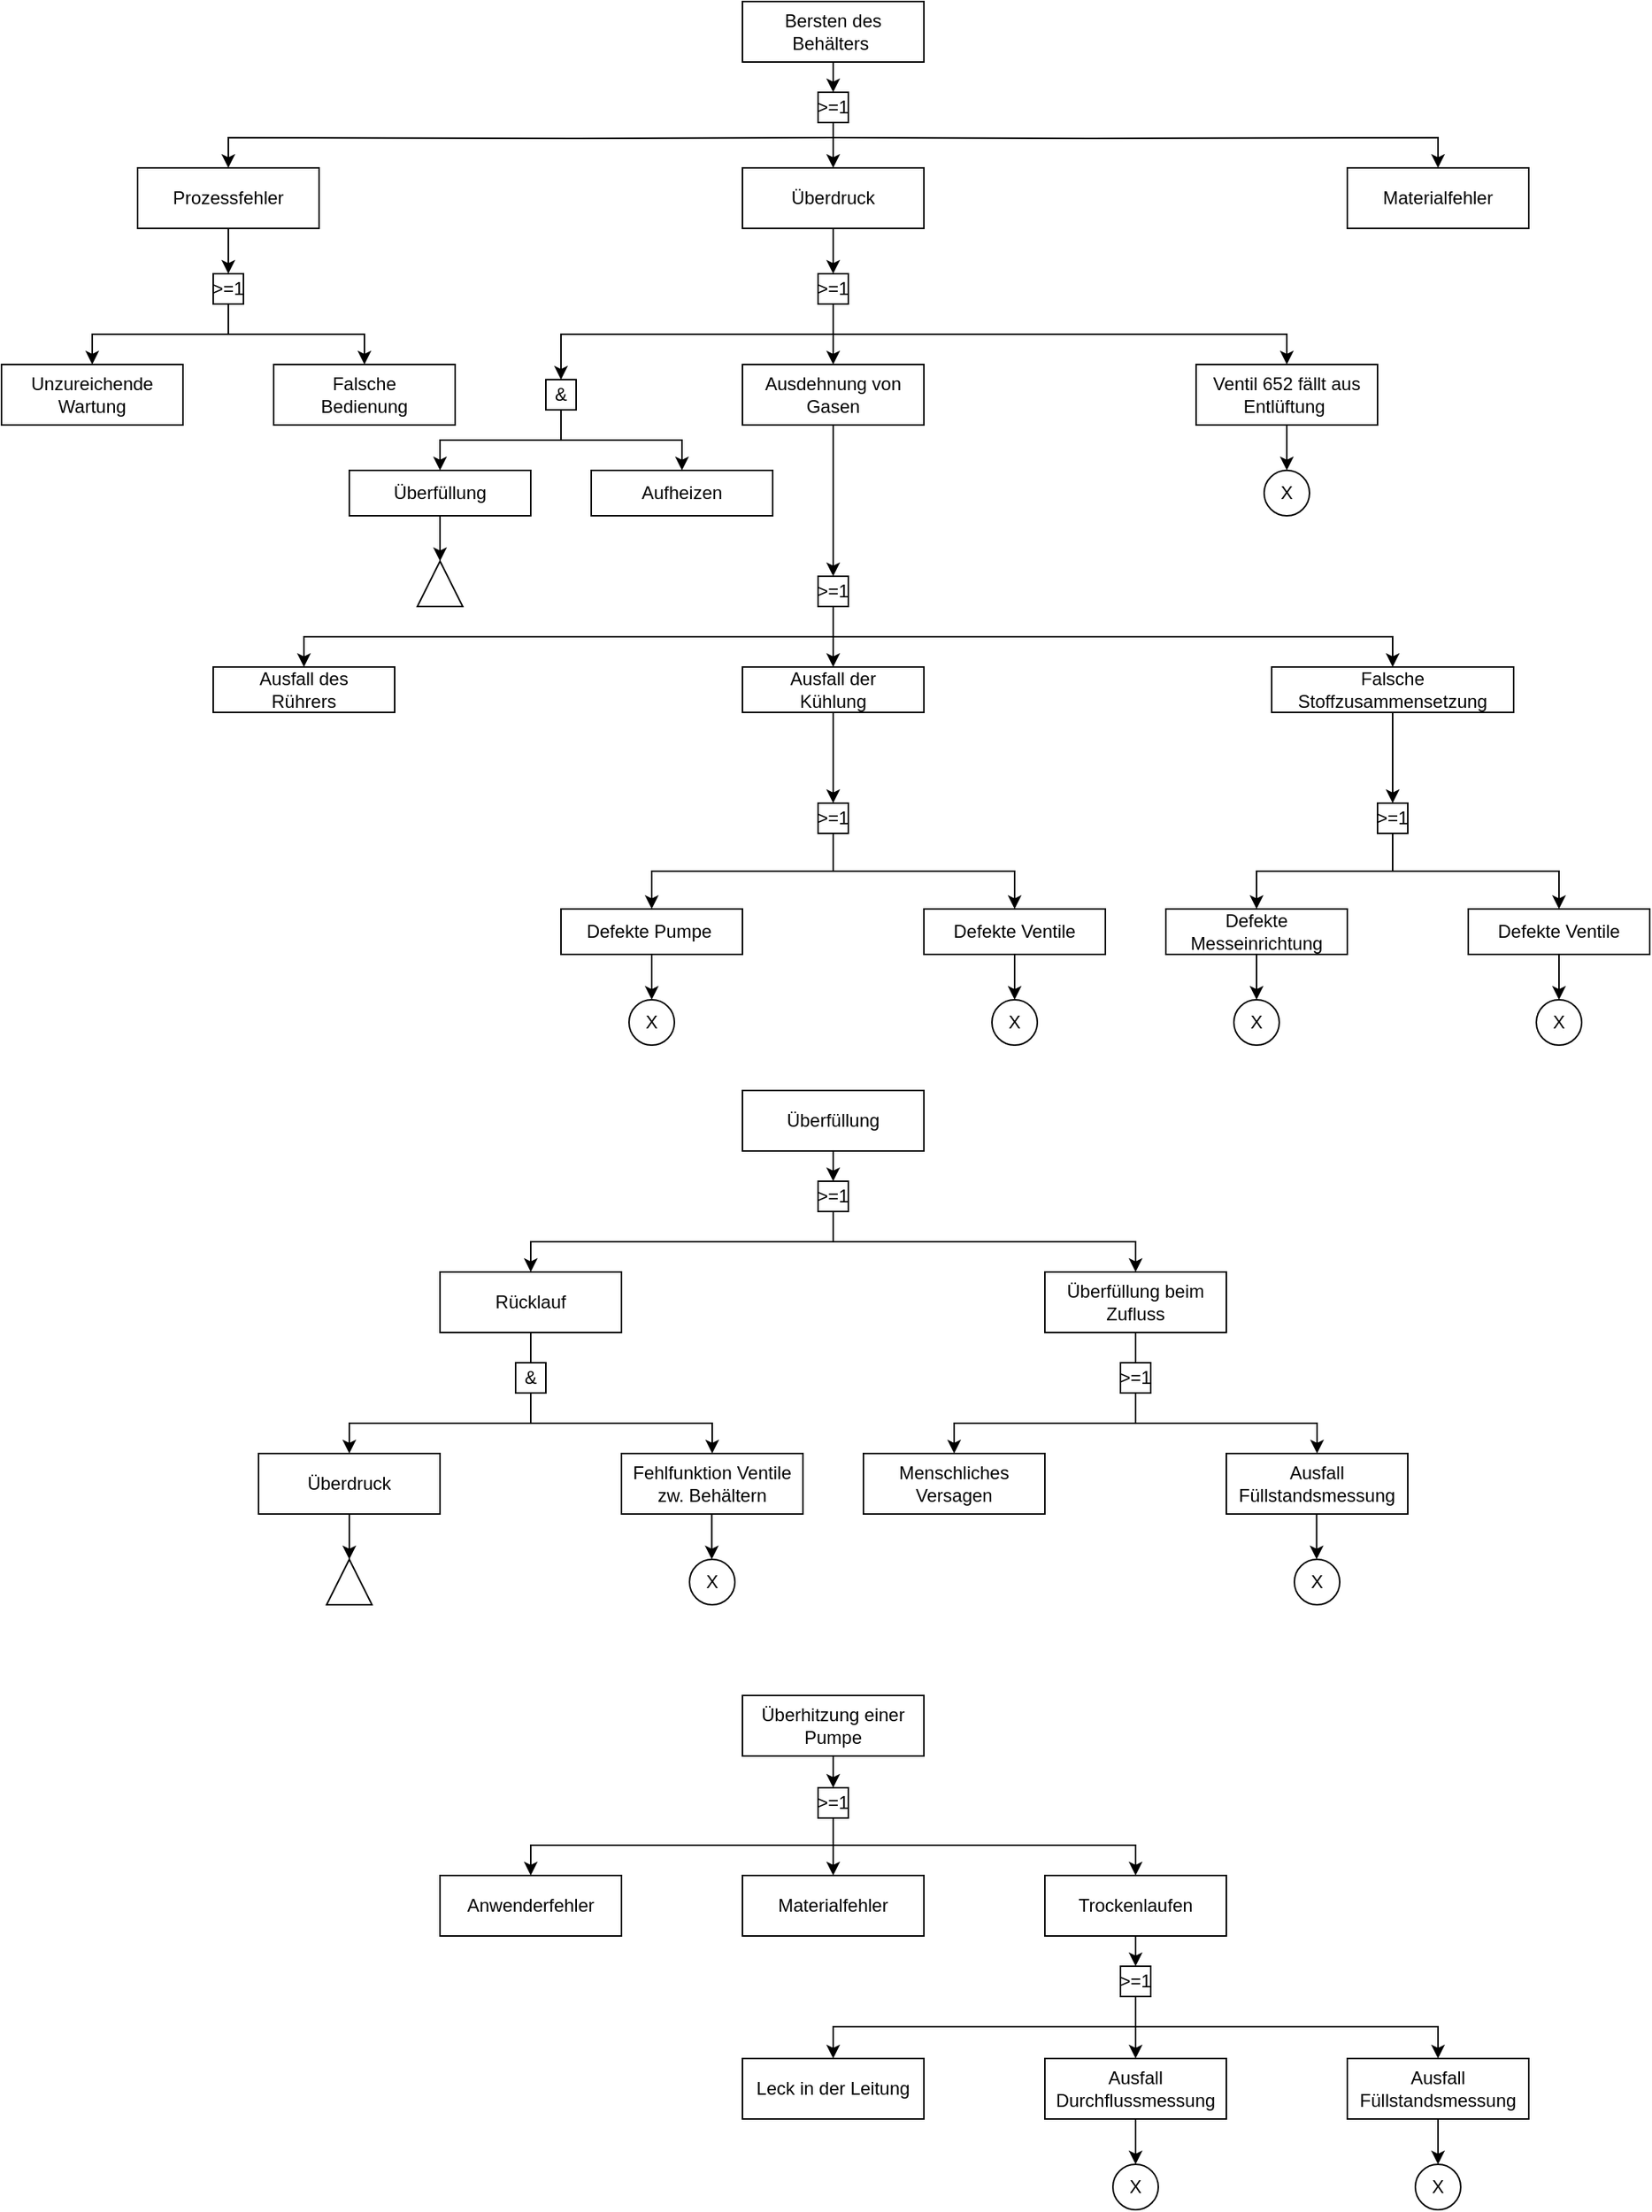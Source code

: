 <mxfile version="22.1.2" type="device">
  <diagram name="Seite-1" id="NOH5letZRoVpFkiMC0ow">
    <mxGraphModel dx="1687" dy="984" grid="1" gridSize="10" guides="1" tooltips="1" connect="1" arrows="1" fold="1" page="1" pageScale="1" pageWidth="1169" pageHeight="827" math="0" shadow="0">
      <root>
        <mxCell id="0" />
        <mxCell id="1" parent="0" />
        <mxCell id="BTW68RFZrn8EvRwFuk39-18" style="edgeStyle=orthogonalEdgeStyle;rounded=0;orthogonalLoop=1;jettySize=auto;html=1;entryX=0.5;entryY=0;entryDx=0;entryDy=0;" parent="1" target="BTW68RFZrn8EvRwFuk39-3" edge="1">
          <mxGeometry relative="1" as="geometry">
            <mxPoint x="580" y="90" as="sourcePoint" />
          </mxGeometry>
        </mxCell>
        <mxCell id="BTW68RFZrn8EvRwFuk39-19" style="edgeStyle=orthogonalEdgeStyle;rounded=0;orthogonalLoop=1;jettySize=auto;html=1;entryX=0.5;entryY=0;entryDx=0;entryDy=0;" parent="1" target="BTW68RFZrn8EvRwFuk39-2" edge="1">
          <mxGeometry relative="1" as="geometry">
            <mxPoint x="580" y="90" as="sourcePoint" />
          </mxGeometry>
        </mxCell>
        <mxCell id="BTW68RFZrn8EvRwFuk39-69" style="edgeStyle=orthogonalEdgeStyle;rounded=0;orthogonalLoop=1;jettySize=auto;html=1;entryX=0.5;entryY=0;entryDx=0;entryDy=0;" parent="1" target="BTW68RFZrn8EvRwFuk39-4" edge="1">
          <mxGeometry relative="1" as="geometry">
            <mxPoint x="580" y="90" as="sourcePoint" />
          </mxGeometry>
        </mxCell>
        <mxCell id="BTW68RFZrn8EvRwFuk39-1" value="Bersten des&lt;br/&gt;Behälters&amp;nbsp;" style="rounded=0;whiteSpace=wrap;html=1;" parent="1" vertex="1">
          <mxGeometry x="520" width="120" height="40" as="geometry" />
        </mxCell>
        <mxCell id="BTW68RFZrn8EvRwFuk39-16" style="edgeStyle=orthogonalEdgeStyle;rounded=0;orthogonalLoop=1;jettySize=auto;html=1;exitX=0.5;exitY=1;exitDx=0;exitDy=0;entryX=0.5;entryY=0;entryDx=0;entryDy=0;" parent="1" source="BTW68RFZrn8EvRwFuk39-2" target="BTW68RFZrn8EvRwFuk39-13" edge="1">
          <mxGeometry relative="1" as="geometry" />
        </mxCell>
        <mxCell id="BTW68RFZrn8EvRwFuk39-2" value="Überdruck" style="rounded=0;whiteSpace=wrap;html=1;" parent="1" vertex="1">
          <mxGeometry x="520" y="110" width="120" height="40" as="geometry" />
        </mxCell>
        <mxCell id="BTW68RFZrn8EvRwFuk39-9" style="edgeStyle=orthogonalEdgeStyle;rounded=0;orthogonalLoop=1;jettySize=auto;html=1;exitX=0.5;exitY=1;exitDx=0;exitDy=0;entryX=0.5;entryY=0;entryDx=0;entryDy=0;" parent="1" source="BTW68RFZrn8EvRwFuk39-3" target="BTW68RFZrn8EvRwFuk39-5" edge="1">
          <mxGeometry relative="1" as="geometry" />
        </mxCell>
        <mxCell id="BTW68RFZrn8EvRwFuk39-3" value="Prozessfehler" style="rounded=0;whiteSpace=wrap;html=1;" parent="1" vertex="1">
          <mxGeometry x="120" y="110" width="120" height="40" as="geometry" />
        </mxCell>
        <mxCell id="BTW68RFZrn8EvRwFuk39-4" value="Materialfehler" style="rounded=0;whiteSpace=wrap;html=1;" parent="1" vertex="1">
          <mxGeometry x="920" y="110" width="120" height="40" as="geometry" />
        </mxCell>
        <mxCell id="BTW68RFZrn8EvRwFuk39-11" style="edgeStyle=orthogonalEdgeStyle;rounded=0;orthogonalLoop=1;jettySize=auto;html=1;exitX=0.5;exitY=1;exitDx=0;exitDy=0;entryX=0.5;entryY=0;entryDx=0;entryDy=0;" parent="1" source="BTW68RFZrn8EvRwFuk39-5" target="BTW68RFZrn8EvRwFuk39-6" edge="1">
          <mxGeometry relative="1" as="geometry" />
        </mxCell>
        <mxCell id="BTW68RFZrn8EvRwFuk39-12" style="edgeStyle=orthogonalEdgeStyle;rounded=0;orthogonalLoop=1;jettySize=auto;html=1;exitX=0.5;exitY=1;exitDx=0;exitDy=0;" parent="1" source="BTW68RFZrn8EvRwFuk39-5" target="BTW68RFZrn8EvRwFuk39-7" edge="1">
          <mxGeometry relative="1" as="geometry" />
        </mxCell>
        <mxCell id="BTW68RFZrn8EvRwFuk39-5" value="&amp;gt;=1" style="whiteSpace=wrap;html=1;aspect=fixed;" parent="1" vertex="1">
          <mxGeometry x="170" y="180" width="20" height="20" as="geometry" />
        </mxCell>
        <mxCell id="BTW68RFZrn8EvRwFuk39-6" value="Unzureichende&lt;br/&gt;Wartung&lt;br/&gt;" style="rounded=0;whiteSpace=wrap;html=1;" parent="1" vertex="1">
          <mxGeometry x="30" y="240" width="120" height="40" as="geometry" />
        </mxCell>
        <mxCell id="BTW68RFZrn8EvRwFuk39-7" value="Falsche&lt;br/&gt;Bedienung" style="rounded=0;whiteSpace=wrap;html=1;" parent="1" vertex="1">
          <mxGeometry x="210" y="240" width="120" height="40" as="geometry" />
        </mxCell>
        <mxCell id="BTW68RFZrn8EvRwFuk39-21" style="edgeStyle=orthogonalEdgeStyle;rounded=0;orthogonalLoop=1;jettySize=auto;html=1;exitX=0.5;exitY=1;exitDx=0;exitDy=0;entryX=0.5;entryY=0;entryDx=0;entryDy=0;" parent="1" source="BTW68RFZrn8EvRwFuk39-13" target="BTW68RFZrn8EvRwFuk39-17" edge="1">
          <mxGeometry relative="1" as="geometry">
            <Array as="points">
              <mxPoint x="580" y="220" />
              <mxPoint x="400" y="220" />
            </Array>
          </mxGeometry>
        </mxCell>
        <mxCell id="BTW68RFZrn8EvRwFuk39-29" style="edgeStyle=orthogonalEdgeStyle;rounded=0;orthogonalLoop=1;jettySize=auto;html=1;exitX=0.5;exitY=1;exitDx=0;exitDy=0;" parent="1" source="BTW68RFZrn8EvRwFuk39-13" target="BTW68RFZrn8EvRwFuk39-14" edge="1">
          <mxGeometry relative="1" as="geometry" />
        </mxCell>
        <mxCell id="BTW68RFZrn8EvRwFuk39-66" style="edgeStyle=orthogonalEdgeStyle;rounded=0;orthogonalLoop=1;jettySize=auto;html=1;exitX=0.5;exitY=1;exitDx=0;exitDy=0;" parent="1" source="BTW68RFZrn8EvRwFuk39-13" target="BTW68RFZrn8EvRwFuk39-15" edge="1">
          <mxGeometry relative="1" as="geometry">
            <Array as="points">
              <mxPoint x="580" y="220" />
              <mxPoint x="880" y="220" />
            </Array>
          </mxGeometry>
        </mxCell>
        <mxCell id="BTW68RFZrn8EvRwFuk39-13" value="&amp;gt;=1" style="whiteSpace=wrap;html=1;aspect=fixed;" parent="1" vertex="1">
          <mxGeometry x="570" y="180" width="20" height="20" as="geometry" />
        </mxCell>
        <mxCell id="BTW68RFZrn8EvRwFuk39-35" style="edgeStyle=orthogonalEdgeStyle;rounded=0;orthogonalLoop=1;jettySize=auto;html=1;exitX=0.5;exitY=1;exitDx=0;exitDy=0;entryX=0.5;entryY=0;entryDx=0;entryDy=0;" parent="1" source="BTW68RFZrn8EvRwFuk39-14" target="BTW68RFZrn8EvRwFuk39-32" edge="1">
          <mxGeometry relative="1" as="geometry" />
        </mxCell>
        <mxCell id="BTW68RFZrn8EvRwFuk39-14" value="Ausdehnung von&lt;br/&gt;Gasen" style="rounded=0;whiteSpace=wrap;html=1;" parent="1" vertex="1">
          <mxGeometry x="520" y="240" width="120" height="40" as="geometry" />
        </mxCell>
        <mxCell id="BTW68RFZrn8EvRwFuk39-68" style="edgeStyle=orthogonalEdgeStyle;rounded=0;orthogonalLoop=1;jettySize=auto;html=1;exitX=0.5;exitY=1;exitDx=0;exitDy=0;entryX=0.5;entryY=0;entryDx=0;entryDy=0;" parent="1" source="BTW68RFZrn8EvRwFuk39-15" target="BTW68RFZrn8EvRwFuk39-67" edge="1">
          <mxGeometry relative="1" as="geometry" />
        </mxCell>
        <mxCell id="BTW68RFZrn8EvRwFuk39-15" value="Ventil 652 fällt aus&lt;br/&gt;Entlüftung&amp;nbsp;" style="rounded=0;whiteSpace=wrap;html=1;" parent="1" vertex="1">
          <mxGeometry x="820" y="240" width="120" height="40" as="geometry" />
        </mxCell>
        <mxCell id="BTW68RFZrn8EvRwFuk39-25" style="edgeStyle=orthogonalEdgeStyle;rounded=0;orthogonalLoop=1;jettySize=auto;html=1;exitX=0.5;exitY=1;exitDx=0;exitDy=0;entryX=0.5;entryY=0;entryDx=0;entryDy=0;" parent="1" source="BTW68RFZrn8EvRwFuk39-17" target="BTW68RFZrn8EvRwFuk39-23" edge="1">
          <mxGeometry relative="1" as="geometry" />
        </mxCell>
        <mxCell id="BTW68RFZrn8EvRwFuk39-26" style="edgeStyle=orthogonalEdgeStyle;rounded=0;orthogonalLoop=1;jettySize=auto;html=1;exitX=0.5;exitY=1;exitDx=0;exitDy=0;entryX=0.5;entryY=0;entryDx=0;entryDy=0;" parent="1" source="BTW68RFZrn8EvRwFuk39-17" target="BTW68RFZrn8EvRwFuk39-22" edge="1">
          <mxGeometry relative="1" as="geometry" />
        </mxCell>
        <mxCell id="BTW68RFZrn8EvRwFuk39-17" value="&amp;amp;" style="whiteSpace=wrap;html=1;aspect=fixed;" parent="1" vertex="1">
          <mxGeometry x="390" y="250" width="20" height="20" as="geometry" />
        </mxCell>
        <mxCell id="BTW68RFZrn8EvRwFuk39-22" value="Aufheizen" style="rounded=0;whiteSpace=wrap;html=1;" parent="1" vertex="1">
          <mxGeometry x="420" y="310" width="120" height="30" as="geometry" />
        </mxCell>
        <mxCell id="BTW68RFZrn8EvRwFuk39-23" value="Überfüllung" style="rounded=0;whiteSpace=wrap;html=1;" parent="1" vertex="1">
          <mxGeometry x="260" y="310" width="120" height="30" as="geometry" />
        </mxCell>
        <mxCell id="BTW68RFZrn8EvRwFuk39-39" style="edgeStyle=orthogonalEdgeStyle;rounded=0;orthogonalLoop=1;jettySize=auto;html=1;exitX=0.5;exitY=1;exitDx=0;exitDy=0;entryX=0.5;entryY=0;entryDx=0;entryDy=0;" parent="1" source="BTW68RFZrn8EvRwFuk39-32" target="BTW68RFZrn8EvRwFuk39-38" edge="1">
          <mxGeometry relative="1" as="geometry" />
        </mxCell>
        <mxCell id="BTW68RFZrn8EvRwFuk39-40" style="edgeStyle=orthogonalEdgeStyle;rounded=0;orthogonalLoop=1;jettySize=auto;html=1;exitX=0.5;exitY=1;exitDx=0;exitDy=0;entryX=0.5;entryY=0;entryDx=0;entryDy=0;" parent="1" source="BTW68RFZrn8EvRwFuk39-32" target="BTW68RFZrn8EvRwFuk39-36" edge="1">
          <mxGeometry relative="1" as="geometry" />
        </mxCell>
        <mxCell id="BTW68RFZrn8EvRwFuk39-41" style="edgeStyle=orthogonalEdgeStyle;rounded=0;orthogonalLoop=1;jettySize=auto;html=1;exitX=0.5;exitY=1;exitDx=0;exitDy=0;entryX=0.5;entryY=0;entryDx=0;entryDy=0;" parent="1" source="BTW68RFZrn8EvRwFuk39-32" target="BTW68RFZrn8EvRwFuk39-37" edge="1">
          <mxGeometry relative="1" as="geometry" />
        </mxCell>
        <mxCell id="BTW68RFZrn8EvRwFuk39-32" value="&amp;gt;=1" style="whiteSpace=wrap;html=1;aspect=fixed;" parent="1" vertex="1">
          <mxGeometry x="570" y="380" width="20" height="20" as="geometry" />
        </mxCell>
        <mxCell id="BTW68RFZrn8EvRwFuk39-50" style="edgeStyle=orthogonalEdgeStyle;rounded=0;orthogonalLoop=1;jettySize=auto;html=1;exitX=0.5;exitY=1;exitDx=0;exitDy=0;entryX=0.5;entryY=0;entryDx=0;entryDy=0;" parent="1" source="BTW68RFZrn8EvRwFuk39-36" target="BTW68RFZrn8EvRwFuk39-49" edge="1">
          <mxGeometry relative="1" as="geometry" />
        </mxCell>
        <mxCell id="BTW68RFZrn8EvRwFuk39-36" value="Falsche&lt;br/&gt;Stoffzusammensetzung" style="rounded=0;whiteSpace=wrap;html=1;" parent="1" vertex="1">
          <mxGeometry x="870" y="440" width="160" height="30" as="geometry" />
        </mxCell>
        <mxCell id="BTW68RFZrn8EvRwFuk39-43" style="edgeStyle=orthogonalEdgeStyle;rounded=0;orthogonalLoop=1;jettySize=auto;html=1;exitX=0.5;exitY=1;exitDx=0;exitDy=0;entryX=0.5;entryY=0;entryDx=0;entryDy=0;" parent="1" source="BTW68RFZrn8EvRwFuk39-37" target="BTW68RFZrn8EvRwFuk39-42" edge="1">
          <mxGeometry relative="1" as="geometry" />
        </mxCell>
        <mxCell id="BTW68RFZrn8EvRwFuk39-37" value="Ausfall der&lt;br/&gt;Kühlung&lt;br/&gt;" style="rounded=0;whiteSpace=wrap;html=1;" parent="1" vertex="1">
          <mxGeometry x="520" y="440" width="120" height="30" as="geometry" />
        </mxCell>
        <mxCell id="BTW68RFZrn8EvRwFuk39-38" value="Ausfall des&lt;br/&gt;Rührers" style="rounded=0;whiteSpace=wrap;html=1;" parent="1" vertex="1">
          <mxGeometry x="170" y="440" width="120" height="30" as="geometry" />
        </mxCell>
        <mxCell id="BTW68RFZrn8EvRwFuk39-46" style="edgeStyle=orthogonalEdgeStyle;rounded=0;orthogonalLoop=1;jettySize=auto;html=1;exitX=0.5;exitY=1;exitDx=0;exitDy=0;entryX=0.5;entryY=0;entryDx=0;entryDy=0;" parent="1" source="BTW68RFZrn8EvRwFuk39-42" target="BTW68RFZrn8EvRwFuk39-45" edge="1">
          <mxGeometry relative="1" as="geometry" />
        </mxCell>
        <mxCell id="BTW68RFZrn8EvRwFuk39-47" style="edgeStyle=orthogonalEdgeStyle;rounded=0;orthogonalLoop=1;jettySize=auto;html=1;exitX=0.5;exitY=1;exitDx=0;exitDy=0;" parent="1" source="BTW68RFZrn8EvRwFuk39-42" target="BTW68RFZrn8EvRwFuk39-44" edge="1">
          <mxGeometry relative="1" as="geometry" />
        </mxCell>
        <mxCell id="BTW68RFZrn8EvRwFuk39-42" value="&amp;gt;=1" style="whiteSpace=wrap;html=1;aspect=fixed;" parent="1" vertex="1">
          <mxGeometry x="570" y="530" width="20" height="20" as="geometry" />
        </mxCell>
        <mxCell id="BTW68RFZrn8EvRwFuk39-61" style="edgeStyle=orthogonalEdgeStyle;rounded=0;orthogonalLoop=1;jettySize=auto;html=1;exitX=0.5;exitY=1;exitDx=0;exitDy=0;entryX=0.5;entryY=0;entryDx=0;entryDy=0;" parent="1" source="BTW68RFZrn8EvRwFuk39-44" target="BTW68RFZrn8EvRwFuk39-60" edge="1">
          <mxGeometry relative="1" as="geometry" />
        </mxCell>
        <mxCell id="BTW68RFZrn8EvRwFuk39-44" value="Defekte Ventile" style="rounded=0;whiteSpace=wrap;html=1;" parent="1" vertex="1">
          <mxGeometry x="640" y="600" width="120" height="30" as="geometry" />
        </mxCell>
        <mxCell id="BTW68RFZrn8EvRwFuk39-57" style="edgeStyle=orthogonalEdgeStyle;rounded=0;orthogonalLoop=1;jettySize=auto;html=1;exitX=0.5;exitY=1;exitDx=0;exitDy=0;entryX=0.5;entryY=0;entryDx=0;entryDy=0;" parent="1" source="BTW68RFZrn8EvRwFuk39-45" target="BTW68RFZrn8EvRwFuk39-56" edge="1">
          <mxGeometry relative="1" as="geometry" />
        </mxCell>
        <mxCell id="BTW68RFZrn8EvRwFuk39-45" value="Defekte Pumpe&amp;nbsp;" style="rounded=0;whiteSpace=wrap;html=1;" parent="1" vertex="1">
          <mxGeometry x="400" y="600" width="120" height="30" as="geometry" />
        </mxCell>
        <mxCell id="BTW68RFZrn8EvRwFuk39-54" style="edgeStyle=orthogonalEdgeStyle;rounded=0;orthogonalLoop=1;jettySize=auto;html=1;exitX=0.5;exitY=1;exitDx=0;exitDy=0;" parent="1" source="BTW68RFZrn8EvRwFuk39-49" target="BTW68RFZrn8EvRwFuk39-52" edge="1">
          <mxGeometry relative="1" as="geometry" />
        </mxCell>
        <mxCell id="BTW68RFZrn8EvRwFuk39-55" style="edgeStyle=orthogonalEdgeStyle;rounded=0;orthogonalLoop=1;jettySize=auto;html=1;exitX=0.5;exitY=1;exitDx=0;exitDy=0;" parent="1" source="BTW68RFZrn8EvRwFuk39-49" target="BTW68RFZrn8EvRwFuk39-53" edge="1">
          <mxGeometry relative="1" as="geometry" />
        </mxCell>
        <mxCell id="BTW68RFZrn8EvRwFuk39-49" value="&amp;gt;=1" style="whiteSpace=wrap;html=1;aspect=fixed;" parent="1" vertex="1">
          <mxGeometry x="940" y="530" width="20" height="20" as="geometry" />
        </mxCell>
        <mxCell id="BTW68RFZrn8EvRwFuk39-63" style="edgeStyle=orthogonalEdgeStyle;rounded=0;orthogonalLoop=1;jettySize=auto;html=1;exitX=0.5;exitY=1;exitDx=0;exitDy=0;entryX=0.5;entryY=0;entryDx=0;entryDy=0;" parent="1" source="BTW68RFZrn8EvRwFuk39-52" target="BTW68RFZrn8EvRwFuk39-59" edge="1">
          <mxGeometry relative="1" as="geometry" />
        </mxCell>
        <mxCell id="BTW68RFZrn8EvRwFuk39-52" value="Defekte&lt;br/&gt;Messeinrichtung" style="rounded=0;whiteSpace=wrap;html=1;" parent="1" vertex="1">
          <mxGeometry x="800" y="600" width="120" height="30" as="geometry" />
        </mxCell>
        <mxCell id="BTW68RFZrn8EvRwFuk39-65" style="edgeStyle=orthogonalEdgeStyle;rounded=0;orthogonalLoop=1;jettySize=auto;html=1;exitX=0.5;exitY=1;exitDx=0;exitDy=0;" parent="1" source="BTW68RFZrn8EvRwFuk39-53" target="BTW68RFZrn8EvRwFuk39-58" edge="1">
          <mxGeometry relative="1" as="geometry" />
        </mxCell>
        <mxCell id="BTW68RFZrn8EvRwFuk39-53" value="Defekte Ventile" style="rounded=0;whiteSpace=wrap;html=1;" parent="1" vertex="1">
          <mxGeometry x="1000" y="600" width="120" height="30" as="geometry" />
        </mxCell>
        <mxCell id="BTW68RFZrn8EvRwFuk39-56" value="X" style="ellipse;whiteSpace=wrap;html=1;aspect=fixed;" parent="1" vertex="1">
          <mxGeometry x="445" y="660" width="30" height="30" as="geometry" />
        </mxCell>
        <mxCell id="BTW68RFZrn8EvRwFuk39-58" value="X" style="ellipse;whiteSpace=wrap;html=1;aspect=fixed;" parent="1" vertex="1">
          <mxGeometry x="1045" y="660" width="30" height="30" as="geometry" />
        </mxCell>
        <mxCell id="BTW68RFZrn8EvRwFuk39-59" value="X" style="ellipse;whiteSpace=wrap;html=1;aspect=fixed;" parent="1" vertex="1">
          <mxGeometry x="845" y="660" width="30" height="30" as="geometry" />
        </mxCell>
        <mxCell id="BTW68RFZrn8EvRwFuk39-60" value="X" style="ellipse;whiteSpace=wrap;html=1;aspect=fixed;" parent="1" vertex="1">
          <mxGeometry x="685" y="660" width="30" height="30" as="geometry" />
        </mxCell>
        <mxCell id="BTW68RFZrn8EvRwFuk39-67" value="X" style="ellipse;whiteSpace=wrap;html=1;aspect=fixed;" parent="1" vertex="1">
          <mxGeometry x="865" y="310" width="30" height="30" as="geometry" />
        </mxCell>
        <mxCell id="foFGb4EaRCftCRZ8EJYG-1" value="&amp;gt;=1" style="whiteSpace=wrap;html=1;aspect=fixed;" vertex="1" parent="1">
          <mxGeometry x="570" y="60" width="20" height="20" as="geometry" />
        </mxCell>
        <mxCell id="foFGb4EaRCftCRZ8EJYG-2" style="edgeStyle=orthogonalEdgeStyle;rounded=0;orthogonalLoop=1;jettySize=auto;html=1;exitX=0.5;exitY=1;exitDx=0;exitDy=0;" edge="1" parent="1" source="BTW68RFZrn8EvRwFuk39-1">
          <mxGeometry relative="1" as="geometry">
            <mxPoint x="730" y="100" as="sourcePoint" />
            <mxPoint x="580" y="60" as="targetPoint" />
          </mxGeometry>
        </mxCell>
        <mxCell id="foFGb4EaRCftCRZ8EJYG-5" value="Überfüllung" style="rounded=0;whiteSpace=wrap;html=1;" vertex="1" parent="1">
          <mxGeometry x="520" y="720" width="120" height="40" as="geometry" />
        </mxCell>
        <mxCell id="foFGb4EaRCftCRZ8EJYG-6" value="Rücklauf" style="rounded=0;whiteSpace=wrap;html=1;" vertex="1" parent="1">
          <mxGeometry x="320" y="840" width="120" height="40" as="geometry" />
        </mxCell>
        <mxCell id="foFGb4EaRCftCRZ8EJYG-7" value="Überfüllung beim Zufluss" style="rounded=0;whiteSpace=wrap;html=1;" vertex="1" parent="1">
          <mxGeometry x="720" y="840" width="120" height="40" as="geometry" />
        </mxCell>
        <mxCell id="foFGb4EaRCftCRZ8EJYG-9" value="" style="endArrow=classic;html=1;rounded=0;exitX=0.5;exitY=1;exitDx=0;exitDy=0;" edge="1" parent="1" source="BTW68RFZrn8EvRwFuk39-23">
          <mxGeometry width="50" height="50" relative="1" as="geometry">
            <mxPoint x="200" y="450" as="sourcePoint" />
            <mxPoint x="320" y="370" as="targetPoint" />
          </mxGeometry>
        </mxCell>
        <mxCell id="foFGb4EaRCftCRZ8EJYG-11" value="" style="triangle;whiteSpace=wrap;html=1;rotation=-90;" vertex="1" parent="1">
          <mxGeometry x="305" y="370" width="30" height="30" as="geometry" />
        </mxCell>
        <mxCell id="foFGb4EaRCftCRZ8EJYG-13" value="&amp;gt;=1" style="whiteSpace=wrap;html=1;aspect=fixed;" vertex="1" parent="1">
          <mxGeometry x="570" y="780" width="20" height="20" as="geometry" />
        </mxCell>
        <mxCell id="foFGb4EaRCftCRZ8EJYG-14" value="" style="endArrow=classic;html=1;rounded=0;exitX=0.5;exitY=1;exitDx=0;exitDy=0;entryX=0.5;entryY=0;entryDx=0;entryDy=0;" edge="1" parent="1" source="foFGb4EaRCftCRZ8EJYG-5" target="foFGb4EaRCftCRZ8EJYG-13">
          <mxGeometry width="50" height="50" relative="1" as="geometry">
            <mxPoint x="700" y="710" as="sourcePoint" />
            <mxPoint x="750" y="660" as="targetPoint" />
          </mxGeometry>
        </mxCell>
        <mxCell id="foFGb4EaRCftCRZ8EJYG-15" value="" style="endArrow=classic;html=1;rounded=0;exitX=0.5;exitY=1;exitDx=0;exitDy=0;entryX=0.5;entryY=0;entryDx=0;entryDy=0;" edge="1" parent="1" source="foFGb4EaRCftCRZ8EJYG-13" target="foFGb4EaRCftCRZ8EJYG-7">
          <mxGeometry width="50" height="50" relative="1" as="geometry">
            <mxPoint x="700" y="710" as="sourcePoint" />
            <mxPoint x="750" y="660" as="targetPoint" />
            <Array as="points">
              <mxPoint x="580" y="820" />
              <mxPoint x="780" y="820" />
            </Array>
          </mxGeometry>
        </mxCell>
        <mxCell id="foFGb4EaRCftCRZ8EJYG-16" value="" style="endArrow=classic;html=1;rounded=0;entryX=0.5;entryY=0;entryDx=0;entryDy=0;" edge="1" parent="1" target="foFGb4EaRCftCRZ8EJYG-6">
          <mxGeometry width="50" height="50" relative="1" as="geometry">
            <mxPoint x="580" y="820" as="sourcePoint" />
            <mxPoint x="750" y="660" as="targetPoint" />
            <Array as="points">
              <mxPoint x="380" y="820" />
            </Array>
          </mxGeometry>
        </mxCell>
        <mxCell id="foFGb4EaRCftCRZ8EJYG-17" value="" style="endArrow=none;html=1;rounded=0;exitX=0.5;exitY=1;exitDx=0;exitDy=0;" edge="1" parent="1" source="foFGb4EaRCftCRZ8EJYG-1">
          <mxGeometry width="50" height="50" relative="1" as="geometry">
            <mxPoint x="600" y="120" as="sourcePoint" />
            <mxPoint x="580" y="90" as="targetPoint" />
          </mxGeometry>
        </mxCell>
        <mxCell id="foFGb4EaRCftCRZ8EJYG-20" value="Überhitzung einer Pumpe" style="rounded=0;whiteSpace=wrap;html=1;" vertex="1" parent="1">
          <mxGeometry x="520" y="1120" width="120" height="40" as="geometry" />
        </mxCell>
        <mxCell id="foFGb4EaRCftCRZ8EJYG-24" value="Überdruck" style="rounded=0;whiteSpace=wrap;html=1;" vertex="1" parent="1">
          <mxGeometry x="200" y="960" width="120" height="40" as="geometry" />
        </mxCell>
        <mxCell id="foFGb4EaRCftCRZ8EJYG-25" value="Fehlfunktion Ventile zw. Behältern" style="rounded=0;whiteSpace=wrap;html=1;" vertex="1" parent="1">
          <mxGeometry x="440" y="960" width="120" height="40" as="geometry" />
        </mxCell>
        <mxCell id="foFGb4EaRCftCRZ8EJYG-26" value="" style="triangle;whiteSpace=wrap;html=1;rotation=-90;" vertex="1" parent="1">
          <mxGeometry x="245" y="1030" width="30" height="30" as="geometry" />
        </mxCell>
        <mxCell id="foFGb4EaRCftCRZ8EJYG-27" value="X" style="ellipse;whiteSpace=wrap;html=1;aspect=fixed;" vertex="1" parent="1">
          <mxGeometry x="485" y="1030" width="30" height="30" as="geometry" />
        </mxCell>
        <mxCell id="foFGb4EaRCftCRZ8EJYG-28" value="Menschliches Versagen" style="rounded=0;whiteSpace=wrap;html=1;" vertex="1" parent="1">
          <mxGeometry x="600" y="960" width="120" height="40" as="geometry" />
        </mxCell>
        <mxCell id="foFGb4EaRCftCRZ8EJYG-29" value="Ausfall Füllstandsmessung" style="rounded=0;whiteSpace=wrap;html=1;" vertex="1" parent="1">
          <mxGeometry x="840" y="960" width="120" height="40" as="geometry" />
        </mxCell>
        <mxCell id="foFGb4EaRCftCRZ8EJYG-32" style="edgeStyle=orthogonalEdgeStyle;rounded=0;orthogonalLoop=1;jettySize=auto;html=1;exitX=0.5;exitY=1;exitDx=0;exitDy=0;entryX=0.5;entryY=0;entryDx=0;entryDy=0;" edge="1" parent="1">
          <mxGeometry relative="1" as="geometry">
            <mxPoint x="260" y="1000" as="sourcePoint" />
            <mxPoint x="260" y="1030" as="targetPoint" />
          </mxGeometry>
        </mxCell>
        <mxCell id="foFGb4EaRCftCRZ8EJYG-35" style="edgeStyle=orthogonalEdgeStyle;rounded=0;orthogonalLoop=1;jettySize=auto;html=1;exitX=0.5;exitY=1;exitDx=0;exitDy=0;entryX=0.5;entryY=0;entryDx=0;entryDy=0;" edge="1" parent="1">
          <mxGeometry relative="1" as="geometry">
            <mxPoint x="499.71" y="1000" as="sourcePoint" />
            <mxPoint x="499.71" y="1030" as="targetPoint" />
          </mxGeometry>
        </mxCell>
        <mxCell id="foFGb4EaRCftCRZ8EJYG-36" value="" style="endArrow=classic;html=1;rounded=0;exitX=0.5;exitY=1;exitDx=0;exitDy=0;entryX=0.5;entryY=0;entryDx=0;entryDy=0;" edge="1" parent="1" source="foFGb4EaRCftCRZ8EJYG-46" target="foFGb4EaRCftCRZ8EJYG-24">
          <mxGeometry width="50" height="50" relative="1" as="geometry">
            <mxPoint x="440" y="890" as="sourcePoint" />
            <mxPoint x="490" y="840" as="targetPoint" />
            <Array as="points">
              <mxPoint x="380" y="940" />
              <mxPoint x="260" y="940" />
            </Array>
          </mxGeometry>
        </mxCell>
        <mxCell id="foFGb4EaRCftCRZ8EJYG-37" value="" style="endArrow=classic;html=1;rounded=0;entryX=0.5;entryY=0;entryDx=0;entryDy=0;" edge="1" parent="1" target="foFGb4EaRCftCRZ8EJYG-25">
          <mxGeometry width="50" height="50" relative="1" as="geometry">
            <mxPoint x="380" y="940" as="sourcePoint" />
            <mxPoint x="490" y="840" as="targetPoint" />
            <Array as="points">
              <mxPoint x="500" y="940" />
            </Array>
          </mxGeometry>
        </mxCell>
        <mxCell id="foFGb4EaRCftCRZ8EJYG-38" value="" style="endArrow=classic;html=1;rounded=0;entryX=0.5;entryY=0;entryDx=0;entryDy=0;exitX=0.5;exitY=1;exitDx=0;exitDy=0;" edge="1" parent="1" source="foFGb4EaRCftCRZ8EJYG-7" target="foFGb4EaRCftCRZ8EJYG-28">
          <mxGeometry width="50" height="50" relative="1" as="geometry">
            <mxPoint x="600" y="900" as="sourcePoint" />
            <mxPoint x="650" y="850" as="targetPoint" />
            <Array as="points">
              <mxPoint x="780" y="940" />
              <mxPoint x="660" y="940" />
            </Array>
          </mxGeometry>
        </mxCell>
        <mxCell id="foFGb4EaRCftCRZ8EJYG-39" value="" style="endArrow=classic;html=1;rounded=0;entryX=0.5;entryY=0;entryDx=0;entryDy=0;" edge="1" parent="1" target="foFGb4EaRCftCRZ8EJYG-29">
          <mxGeometry width="50" height="50" relative="1" as="geometry">
            <mxPoint x="780" y="940" as="sourcePoint" />
            <mxPoint x="680" y="840" as="targetPoint" />
            <Array as="points">
              <mxPoint x="900" y="940" />
            </Array>
          </mxGeometry>
        </mxCell>
        <mxCell id="foFGb4EaRCftCRZ8EJYG-40" value="Trockenlaufen" style="rounded=0;whiteSpace=wrap;html=1;" vertex="1" parent="1">
          <mxGeometry x="720" y="1239" width="120" height="40" as="geometry" />
        </mxCell>
        <mxCell id="foFGb4EaRCftCRZ8EJYG-41" value="Materialfehler" style="rounded=0;whiteSpace=wrap;html=1;" vertex="1" parent="1">
          <mxGeometry x="520" y="1239" width="120" height="40" as="geometry" />
        </mxCell>
        <mxCell id="foFGb4EaRCftCRZ8EJYG-42" value="Anwenderfehler" style="rounded=0;whiteSpace=wrap;html=1;" vertex="1" parent="1">
          <mxGeometry x="320" y="1239" width="120" height="40" as="geometry" />
        </mxCell>
        <mxCell id="foFGb4EaRCftCRZ8EJYG-43" value="Leck in der Leitung" style="rounded=0;whiteSpace=wrap;html=1;" vertex="1" parent="1">
          <mxGeometry x="520" y="1360" width="120" height="40" as="geometry" />
        </mxCell>
        <mxCell id="foFGb4EaRCftCRZ8EJYG-44" value="Ausfall Durchflussmessung" style="rounded=0;whiteSpace=wrap;html=1;" vertex="1" parent="1">
          <mxGeometry x="720" y="1360" width="120" height="40" as="geometry" />
        </mxCell>
        <mxCell id="foFGb4EaRCftCRZ8EJYG-45" value="&amp;gt;=1" style="whiteSpace=wrap;html=1;aspect=fixed;" vertex="1" parent="1">
          <mxGeometry x="570" y="1181" width="20" height="20" as="geometry" />
        </mxCell>
        <mxCell id="foFGb4EaRCftCRZ8EJYG-47" value="" style="endArrow=classic;html=1;rounded=0;exitX=0.5;exitY=1;exitDx=0;exitDy=0;entryX=0.5;entryY=0;entryDx=0;entryDy=0;" edge="1" parent="1" source="foFGb4EaRCftCRZ8EJYG-6" target="foFGb4EaRCftCRZ8EJYG-46">
          <mxGeometry width="50" height="50" relative="1" as="geometry">
            <mxPoint x="380" y="880" as="sourcePoint" />
            <mxPoint x="260" y="960" as="targetPoint" />
            <Array as="points">
              <mxPoint x="380" y="940" />
            </Array>
          </mxGeometry>
        </mxCell>
        <mxCell id="foFGb4EaRCftCRZ8EJYG-46" value="&amp;amp;" style="whiteSpace=wrap;html=1;aspect=fixed;" vertex="1" parent="1">
          <mxGeometry x="370" y="900" width="20" height="20" as="geometry" />
        </mxCell>
        <mxCell id="foFGb4EaRCftCRZ8EJYG-48" value="&amp;gt;=1" style="whiteSpace=wrap;html=1;aspect=fixed;" vertex="1" parent="1">
          <mxGeometry x="770" y="900" width="20" height="20" as="geometry" />
        </mxCell>
        <mxCell id="foFGb4EaRCftCRZ8EJYG-49" value="Ausfall Füllstandsmessung" style="rounded=0;whiteSpace=wrap;html=1;" vertex="1" parent="1">
          <mxGeometry x="920" y="1360" width="120" height="40" as="geometry" />
        </mxCell>
        <mxCell id="foFGb4EaRCftCRZ8EJYG-50" value="&amp;gt;=1" style="whiteSpace=wrap;html=1;aspect=fixed;" vertex="1" parent="1">
          <mxGeometry x="770" y="1299" width="20" height="20" as="geometry" />
        </mxCell>
        <mxCell id="foFGb4EaRCftCRZ8EJYG-51" value="" style="endArrow=classic;html=1;rounded=0;exitX=0.5;exitY=1;exitDx=0;exitDy=0;entryX=0.5;entryY=0;entryDx=0;entryDy=0;" edge="1" parent="1" source="foFGb4EaRCftCRZ8EJYG-20" target="foFGb4EaRCftCRZ8EJYG-45">
          <mxGeometry width="50" height="50" relative="1" as="geometry">
            <mxPoint x="630" y="1349" as="sourcePoint" />
            <mxPoint x="680" y="1299" as="targetPoint" />
          </mxGeometry>
        </mxCell>
        <mxCell id="foFGb4EaRCftCRZ8EJYG-52" value="" style="endArrow=classic;html=1;rounded=0;exitX=0.5;exitY=1;exitDx=0;exitDy=0;entryX=0.5;entryY=0;entryDx=0;entryDy=0;" edge="1" parent="1" source="foFGb4EaRCftCRZ8EJYG-45" target="foFGb4EaRCftCRZ8EJYG-40">
          <mxGeometry width="50" height="50" relative="1" as="geometry">
            <mxPoint x="630" y="1349" as="sourcePoint" />
            <mxPoint x="680" y="1299" as="targetPoint" />
            <Array as="points">
              <mxPoint x="580" y="1219" />
              <mxPoint x="780" y="1219" />
            </Array>
          </mxGeometry>
        </mxCell>
        <mxCell id="foFGb4EaRCftCRZ8EJYG-53" value="" style="endArrow=classic;html=1;rounded=0;entryX=0.5;entryY=0;entryDx=0;entryDy=0;" edge="1" parent="1" target="foFGb4EaRCftCRZ8EJYG-42">
          <mxGeometry width="50" height="50" relative="1" as="geometry">
            <mxPoint x="580" y="1219" as="sourcePoint" />
            <mxPoint x="390" y="1209" as="targetPoint" />
            <Array as="points">
              <mxPoint x="380" y="1219" />
            </Array>
          </mxGeometry>
        </mxCell>
        <mxCell id="foFGb4EaRCftCRZ8EJYG-54" value="" style="endArrow=classic;html=1;rounded=0;entryX=0.5;entryY=0;entryDx=0;entryDy=0;" edge="1" parent="1" target="foFGb4EaRCftCRZ8EJYG-41">
          <mxGeometry width="50" height="50" relative="1" as="geometry">
            <mxPoint x="580" y="1219" as="sourcePoint" />
            <mxPoint x="600" y="1279" as="targetPoint" />
          </mxGeometry>
        </mxCell>
        <mxCell id="foFGb4EaRCftCRZ8EJYG-55" value="" style="endArrow=classic;html=1;rounded=0;exitX=0.5;exitY=1;exitDx=0;exitDy=0;entryX=0.5;entryY=0;entryDx=0;entryDy=0;" edge="1" parent="1" source="foFGb4EaRCftCRZ8EJYG-40" target="foFGb4EaRCftCRZ8EJYG-50">
          <mxGeometry width="50" height="50" relative="1" as="geometry">
            <mxPoint x="550" y="1329" as="sourcePoint" />
            <mxPoint x="600" y="1279" as="targetPoint" />
          </mxGeometry>
        </mxCell>
        <mxCell id="foFGb4EaRCftCRZ8EJYG-56" value="" style="endArrow=classic;html=1;rounded=0;exitX=0.5;exitY=1;exitDx=0;exitDy=0;entryX=0.5;entryY=0;entryDx=0;entryDy=0;" edge="1" parent="1" source="foFGb4EaRCftCRZ8EJYG-50" target="foFGb4EaRCftCRZ8EJYG-49">
          <mxGeometry width="50" height="50" relative="1" as="geometry">
            <mxPoint x="750" y="1409" as="sourcePoint" />
            <mxPoint x="800" y="1359" as="targetPoint" />
            <Array as="points">
              <mxPoint x="780" y="1339" />
              <mxPoint x="980" y="1339" />
            </Array>
          </mxGeometry>
        </mxCell>
        <mxCell id="foFGb4EaRCftCRZ8EJYG-57" value="" style="endArrow=classic;html=1;rounded=0;entryX=0.5;entryY=0;entryDx=0;entryDy=0;" edge="1" parent="1" target="foFGb4EaRCftCRZ8EJYG-44">
          <mxGeometry width="50" height="50" relative="1" as="geometry">
            <mxPoint x="780" y="1339" as="sourcePoint" />
            <mxPoint x="800" y="1359" as="targetPoint" />
          </mxGeometry>
        </mxCell>
        <mxCell id="foFGb4EaRCftCRZ8EJYG-58" value="" style="endArrow=classic;html=1;rounded=0;entryX=0.5;entryY=0;entryDx=0;entryDy=0;" edge="1" parent="1" target="foFGb4EaRCftCRZ8EJYG-43">
          <mxGeometry width="50" height="50" relative="1" as="geometry">
            <mxPoint x="780" y="1339" as="sourcePoint" />
            <mxPoint x="800" y="1359" as="targetPoint" />
            <Array as="points">
              <mxPoint x="580" y="1339" />
            </Array>
          </mxGeometry>
        </mxCell>
        <mxCell id="foFGb4EaRCftCRZ8EJYG-61" value="" style="group" vertex="1" connectable="0" parent="1">
          <mxGeometry x="885" y="1000" width="30" height="60" as="geometry" />
        </mxCell>
        <mxCell id="foFGb4EaRCftCRZ8EJYG-30" value="X" style="ellipse;whiteSpace=wrap;html=1;aspect=fixed;" vertex="1" parent="foFGb4EaRCftCRZ8EJYG-61">
          <mxGeometry y="30" width="30" height="30" as="geometry" />
        </mxCell>
        <mxCell id="foFGb4EaRCftCRZ8EJYG-31" style="edgeStyle=orthogonalEdgeStyle;rounded=0;orthogonalLoop=1;jettySize=auto;html=1;exitX=0.5;exitY=1;exitDx=0;exitDy=0;entryX=0.5;entryY=0;entryDx=0;entryDy=0;" edge="1" parent="foFGb4EaRCftCRZ8EJYG-61">
          <mxGeometry relative="1" as="geometry">
            <mxPoint x="14.71" as="sourcePoint" />
            <mxPoint x="14.71" y="30" as="targetPoint" />
          </mxGeometry>
        </mxCell>
        <mxCell id="foFGb4EaRCftCRZ8EJYG-65" value="X" style="ellipse;whiteSpace=wrap;html=1;aspect=fixed;" vertex="1" parent="1">
          <mxGeometry x="965" y="1430" width="30" height="30" as="geometry" />
        </mxCell>
        <mxCell id="foFGb4EaRCftCRZ8EJYG-66" value="X" style="ellipse;whiteSpace=wrap;html=1;aspect=fixed;" vertex="1" parent="1">
          <mxGeometry x="765" y="1430" width="30" height="30" as="geometry" />
        </mxCell>
        <mxCell id="foFGb4EaRCftCRZ8EJYG-67" value="" style="endArrow=classic;html=1;rounded=0;exitX=0.5;exitY=1;exitDx=0;exitDy=0;entryX=0.5;entryY=0;entryDx=0;entryDy=0;" edge="1" parent="1" source="foFGb4EaRCftCRZ8EJYG-44" target="foFGb4EaRCftCRZ8EJYG-66">
          <mxGeometry width="50" height="50" relative="1" as="geometry">
            <mxPoint x="820" y="1420" as="sourcePoint" />
            <mxPoint x="870" y="1370" as="targetPoint" />
          </mxGeometry>
        </mxCell>
        <mxCell id="foFGb4EaRCftCRZ8EJYG-68" value="" style="endArrow=classic;html=1;rounded=0;exitX=0.5;exitY=1;exitDx=0;exitDy=0;entryX=0.5;entryY=0;entryDx=0;entryDy=0;" edge="1" parent="1" source="foFGb4EaRCftCRZ8EJYG-49" target="foFGb4EaRCftCRZ8EJYG-65">
          <mxGeometry width="50" height="50" relative="1" as="geometry">
            <mxPoint x="820" y="1420" as="sourcePoint" />
            <mxPoint x="870" y="1370" as="targetPoint" />
          </mxGeometry>
        </mxCell>
      </root>
    </mxGraphModel>
  </diagram>
</mxfile>
